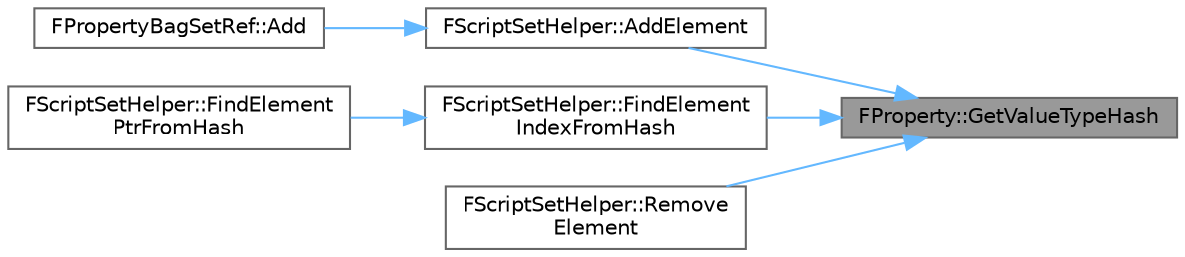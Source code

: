 digraph "FProperty::GetValueTypeHash"
{
 // INTERACTIVE_SVG=YES
 // LATEX_PDF_SIZE
  bgcolor="transparent";
  edge [fontname=Helvetica,fontsize=10,labelfontname=Helvetica,labelfontsize=10];
  node [fontname=Helvetica,fontsize=10,shape=box,height=0.2,width=0.4];
  rankdir="RL";
  Node1 [id="Node000001",label="FProperty::GetValueTypeHash",height=0.2,width=0.4,color="gray40", fillcolor="grey60", style="filled", fontcolor="black",tooltip="Returns the hash value for an element of this property."];
  Node1 -> Node2 [id="edge1_Node000001_Node000002",dir="back",color="steelblue1",style="solid",tooltip=" "];
  Node2 [id="Node000002",label="FScriptSetHelper::AddElement",height=0.2,width=0.4,color="grey40", fillcolor="white", style="filled",URL="$df/d52/classFScriptSetHelper.html#a77a9cd4b2af56b96b8924476842bc1ae",tooltip="Adds the element to the set, returning true if the element was added, or false if the element was alr..."];
  Node2 -> Node3 [id="edge2_Node000002_Node000003",dir="back",color="steelblue1",style="solid",tooltip=" "];
  Node3 [id="Node000003",label="FPropertyBagSetRef::Add",height=0.2,width=0.4,color="grey40", fillcolor="white", style="filled",URL="$d7/d67/classFPropertyBagSetRef.html#acce7e6a4251e13ac4ad4a664081f5ae9",tooltip=" "];
  Node1 -> Node4 [id="edge3_Node000001_Node000004",dir="back",color="steelblue1",style="solid",tooltip=" "];
  Node4 [id="Node000004",label="FScriptSetHelper::FindElement\lIndexFromHash",height=0.2,width=0.4,color="grey40", fillcolor="white", style="filled",URL="$df/d52/classFScriptSetHelper.html#a542bfb0ad23b8ed5130160d04afdc636",tooltip="Finds element index from hash, rather than linearly searching."];
  Node4 -> Node5 [id="edge4_Node000004_Node000005",dir="back",color="steelblue1",style="solid",tooltip=" "];
  Node5 [id="Node000005",label="FScriptSetHelper::FindElement\lPtrFromHash",height=0.2,width=0.4,color="grey40", fillcolor="white", style="filled",URL="$df/d52/classFScriptSetHelper.html#a5013c5b18f6397842cb7ac849fe635fa",tooltip="Finds element pointer from hash, rather than linearly searching."];
  Node1 -> Node6 [id="edge5_Node000001_Node000006",dir="back",color="steelblue1",style="solid",tooltip=" "];
  Node6 [id="Node000006",label="FScriptSetHelper::Remove\lElement",height=0.2,width=0.4,color="grey40", fillcolor="white", style="filled",URL="$df/d52/classFScriptSetHelper.html#a83ece55c12b51fb888807e5a6100e9ad",tooltip="Removes the element from the set."];
}
